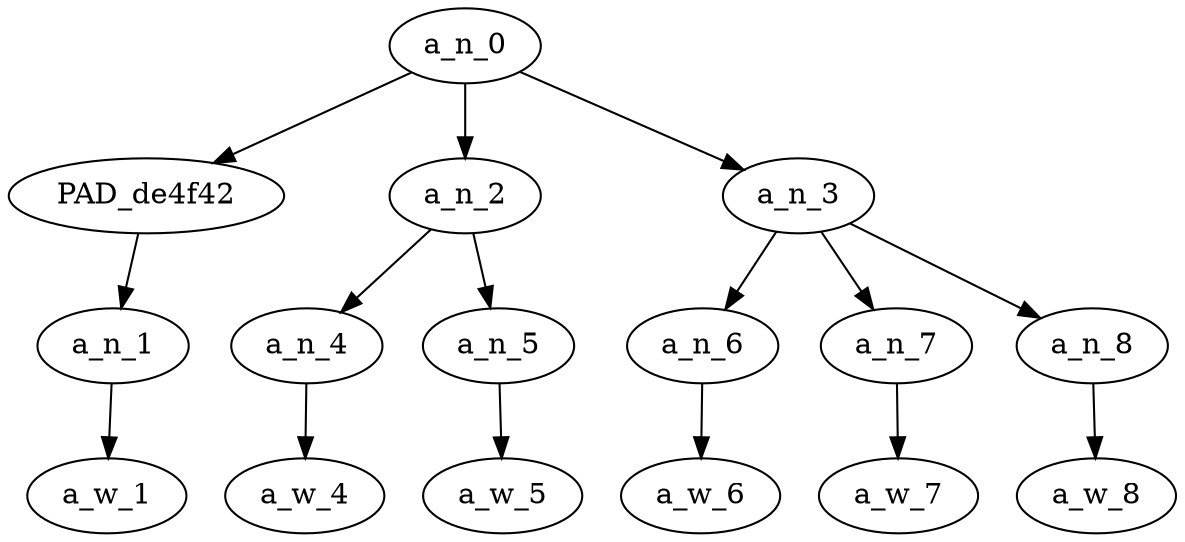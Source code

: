 strict digraph "" {
	a_n_0	[div_dir=1,
		index=0,
		level=3,
		pos="1.8333333333333333,3!",
		text_span="[0, 1, 2, 3, 4, 5]",
		value=1.00000002];
	PAD_de4f42	[div_dir=1,
		index=0,
		level=2,
		pos="0.0,2!",
		text_span="[0]",
		value=0.10434293];
	a_n_0 -> PAD_de4f42;
	a_n_2	[div_dir=1,
		index=1,
		level=2,
		pos="1.5,2!",
		text_span="[1, 2]",
		value=0.20753239];
	a_n_0 -> a_n_2;
	a_n_3	[div_dir=1,
		index=2,
		level=2,
		pos="4.0,2!",
		text_span="[3, 4, 5]",
		value=0.68560526];
	a_n_0 -> a_n_3;
	a_n_1	[div_dir=1,
		index=0,
		level=1,
		pos="0.0,1!",
		text_span="[0]",
		value=0.10434293];
	PAD_de4f42 -> a_n_1;
	a_w_1	[div_dir=0,
		index=0,
		level=0,
		pos="0,0!",
		text_span="[0]",
		value=billionaire];
	a_n_1 -> a_w_1;
	a_n_4	[div_dir=1,
		index=1,
		level=1,
		pos="1.0,1!",
		text_span="[1]",
		value=0.12166804];
	a_n_2 -> a_n_4;
	a_n_5	[div_dir=1,
		index=2,
		level=1,
		pos="2.0,1!",
		text_span="[2]",
		value=0.08542074];
	a_n_2 -> a_n_5;
	a_w_4	[div_dir=0,
		index=1,
		level=0,
		pos="1,0!",
		text_span="[1]",
		value=cool];
	a_n_4 -> a_w_4;
	a_w_5	[div_dir=0,
		index=2,
		level=0,
		pos="2,0!",
		text_span="[2]",
		value=still];
	a_n_5 -> a_w_5;
	a_n_6	[div_dir=1,
		index=3,
		level=1,
		pos="3.0,1!",
		text_span="[3]",
		value=0.09419085];
	a_n_3 -> a_n_6;
	a_n_7	[div_dir=1,
		index=4,
		level=1,
		pos="4.0,1!",
		text_span="[4]",
		value=0.14792228];
	a_n_3 -> a_n_7;
	a_n_8	[div_dir=1,
		index=5,
		level=1,
		pos="5.0,1!",
		text_span="[5]",
		value=0.44068594];
	a_n_3 -> a_n_8;
	a_w_6	[div_dir=0,
		index=3,
		level=0,
		pos="3,0!",
		text_span="[3]",
		value=a];
	a_n_6 -> a_w_6;
	a_w_7	[div_dir=0,
		index=4,
		level=0,
		pos="4,0!",
		text_span="[4]",
		value=fucking];
	a_n_7 -> a_w_7;
	a_w_8	[div_dir=0,
		index=5,
		level=0,
		pos="5,0!",
		text_span="[5]",
		value=nigger];
	a_n_8 -> a_w_8;
}

